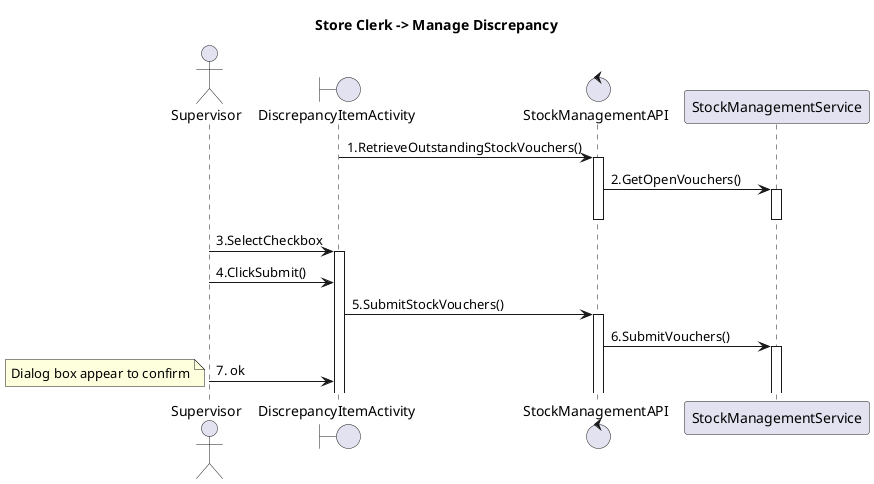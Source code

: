 @startuml
title "Store Clerk -> Manage Discrepancy"
actor Supervisor
boundary DiscrepancyItemActivity
control StockManagementAPI
Participant StockManagementService

DiscrepancyItemActivity->StockManagementAPI: 1.RetrieveOutstandingStockVouchers()
activate StockManagementAPI
StockManagementAPI->StockManagementService: 2.GetOpenVouchers()
activate StockManagementService
deactivate StockManagementService
deactivate StockManagementAPI
Supervisor->DiscrepancyItemActivity: 3.SelectCheckbox
activate DiscrepancyItemActivity
Supervisor->DiscrepancyItemActivity: 4.ClickSubmit()
DiscrepancyItemActivity->StockManagementAPI: 5.SubmitStockVouchers()
activate StockManagementAPI
StockManagementAPI->StockManagementService: 6.SubmitVouchers()
activate StockManagementService
Supervisor->DiscrepancyItemActivity: 7. ok
note left:Dialog box appear to confirm
@enduml